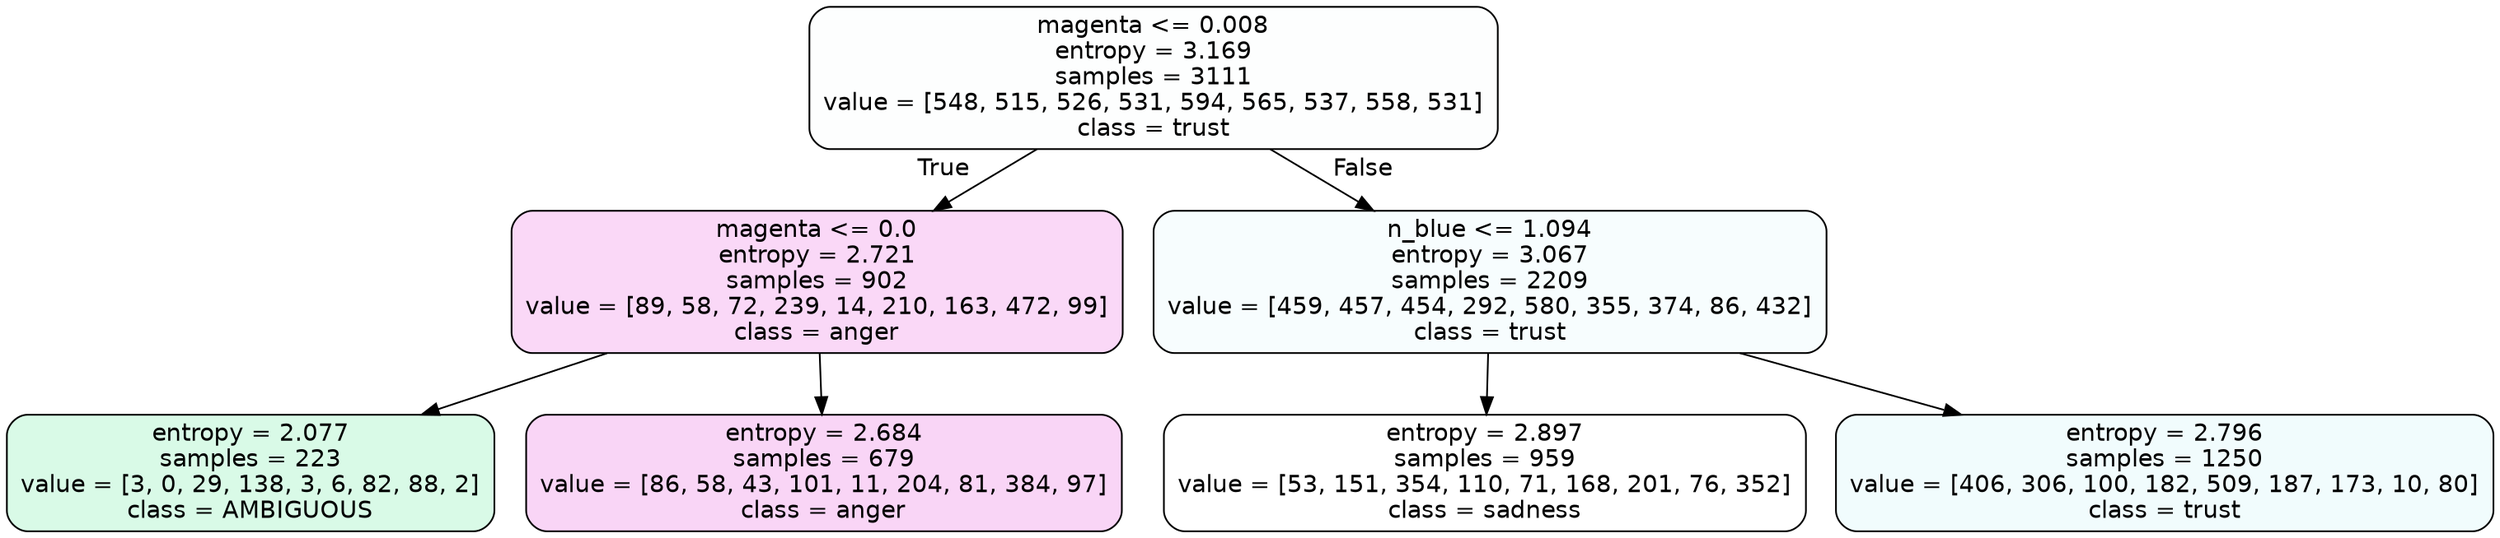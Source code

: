 digraph Tree {
node [shape=box, style="filled, rounded", color="black", fontname=helvetica] ;
edge [fontname=helvetica] ;
0 [label="magenta <= 0.008\nentropy = 3.169\nsamples = 3111\nvalue = [548, 515, 526, 531, 594, 565, 537, 558, 531]\nclass = trust", fillcolor="#39d7e502"] ;
1 [label="magenta <= 0.0\nentropy = 2.721\nsamples = 902\nvalue = [89, 58, 72, 239, 14, 210, 163, 472, 99]\nclass = anger", fillcolor="#e539d732"] ;
0 -> 1 [labeldistance=2.5, labelangle=45, headlabel="True"] ;
2 [label="entropy = 2.077\nsamples = 223\nvalue = [3, 0, 29, 138, 3, 6, 82, 88, 2]\nclass = AMBIGUOUS", fillcolor="#39e58130"] ;
1 -> 2 ;
3 [label="entropy = 2.684\nsamples = 679\nvalue = [86, 58, 43, 101, 11, 204, 81, 384, 97]\nclass = anger", fillcolor="#e539d735"] ;
1 -> 3 ;
4 [label="n_blue <= 1.094\nentropy = 3.067\nsamples = 2209\nvalue = [459, 457, 454, 292, 580, 355, 374, 86, 432]\nclass = trust", fillcolor="#39d7e50a"] ;
0 -> 4 [labeldistance=2.5, labelangle=-45, headlabel="False"] ;
5 [label="entropy = 2.897\nsamples = 959\nvalue = [53, 151, 354, 110, 71, 168, 201, 76, 352]\nclass = sadness", fillcolor="#64e53900"] ;
4 -> 5 ;
6 [label="entropy = 2.796\nsamples = 1250\nvalue = [406, 306, 100, 182, 509, 187, 173, 10, 80]\nclass = trust", fillcolor="#39d7e511"] ;
4 -> 6 ;
}